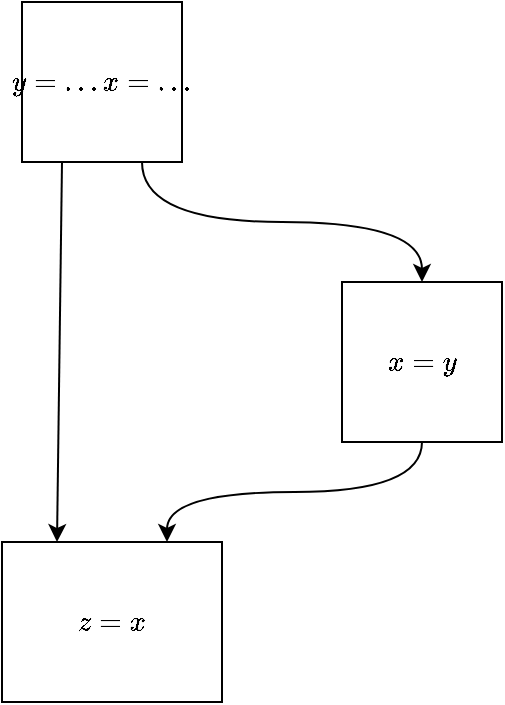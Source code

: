 <mxfile version="14.6.13" type="device"><diagram id="QgT9l3arKsfnZ7hEb6Wi" name="第 1 页"><mxGraphModel dx="716" dy="419" grid="1" gridSize="10" guides="1" tooltips="1" connect="1" arrows="1" fold="1" page="1" pageScale="1" pageWidth="827" pageHeight="1169" math="1" shadow="0"><root><mxCell id="0"/><mxCell id="1" parent="0"/><mxCell id="WNIwZ1ZtXIWvXAqWrdPA-6" style="rounded=0;orthogonalLoop=1;jettySize=auto;html=1;exitX=0.75;exitY=1;exitDx=0;exitDy=0;entryX=0.5;entryY=0;entryDx=0;entryDy=0;edgeStyle=orthogonalEdgeStyle;curved=1;" edge="1" parent="1" source="WNIwZ1ZtXIWvXAqWrdPA-1" target="WNIwZ1ZtXIWvXAqWrdPA-2"><mxGeometry relative="1" as="geometry"/></mxCell><mxCell id="WNIwZ1ZtXIWvXAqWrdPA-1" value="" style="rounded=0;whiteSpace=wrap;html=1;" vertex="1" parent="1"><mxGeometry x="80" y="200" width="80" height="80" as="geometry"/></mxCell><mxCell id="WNIwZ1ZtXIWvXAqWrdPA-7" style="edgeStyle=orthogonalEdgeStyle;curved=1;rounded=0;orthogonalLoop=1;jettySize=auto;html=1;entryX=0.75;entryY=0;entryDx=0;entryDy=0;exitX=0.5;exitY=1;exitDx=0;exitDy=0;" edge="1" parent="1" source="WNIwZ1ZtXIWvXAqWrdPA-2" target="WNIwZ1ZtXIWvXAqWrdPA-3"><mxGeometry relative="1" as="geometry"/></mxCell><mxCell id="WNIwZ1ZtXIWvXAqWrdPA-2" value="" style="rounded=0;whiteSpace=wrap;html=1;" vertex="1" parent="1"><mxGeometry x="240" y="340" width="80" height="80" as="geometry"/></mxCell><mxCell id="WNIwZ1ZtXIWvXAqWrdPA-3" value="" style="rounded=0;whiteSpace=wrap;html=1;" vertex="1" parent="1"><mxGeometry x="70" y="470" width="110" height="80" as="geometry"/></mxCell><mxCell id="WNIwZ1ZtXIWvXAqWrdPA-8" value="$$&lt;br&gt;z=x&lt;br&gt;$$" style="text;html=1;strokeColor=none;fillColor=none;align=center;verticalAlign=middle;whiteSpace=wrap;rounded=0;" vertex="1" parent="1"><mxGeometry x="70" y="470" width="110" height="80" as="geometry"/></mxCell><mxCell id="WNIwZ1ZtXIWvXAqWrdPA-12" value="$$x=y$$" style="text;html=1;strokeColor=none;fillColor=none;align=center;verticalAlign=middle;whiteSpace=wrap;rounded=0;" vertex="1" parent="1"><mxGeometry x="240" y="340" width="80" height="80" as="geometry"/></mxCell><mxCell id="WNIwZ1ZtXIWvXAqWrdPA-14" style="edgeStyle=none;rounded=0;orthogonalLoop=1;jettySize=auto;html=1;exitX=0.25;exitY=1;exitDx=0;exitDy=0;entryX=0.25;entryY=0;entryDx=0;entryDy=0;" edge="1" parent="1" source="WNIwZ1ZtXIWvXAqWrdPA-13" target="WNIwZ1ZtXIWvXAqWrdPA-3"><mxGeometry relative="1" as="geometry"/></mxCell><mxCell id="WNIwZ1ZtXIWvXAqWrdPA-13" value="$$&lt;br&gt;y=\dots \\&lt;br&gt;x=\dots&lt;br&gt;$$" style="text;html=1;strokeColor=none;fillColor=none;align=center;verticalAlign=middle;whiteSpace=wrap;rounded=0;" vertex="1" parent="1"><mxGeometry x="80" y="200" width="80" height="80" as="geometry"/></mxCell></root></mxGraphModel></diagram></mxfile>